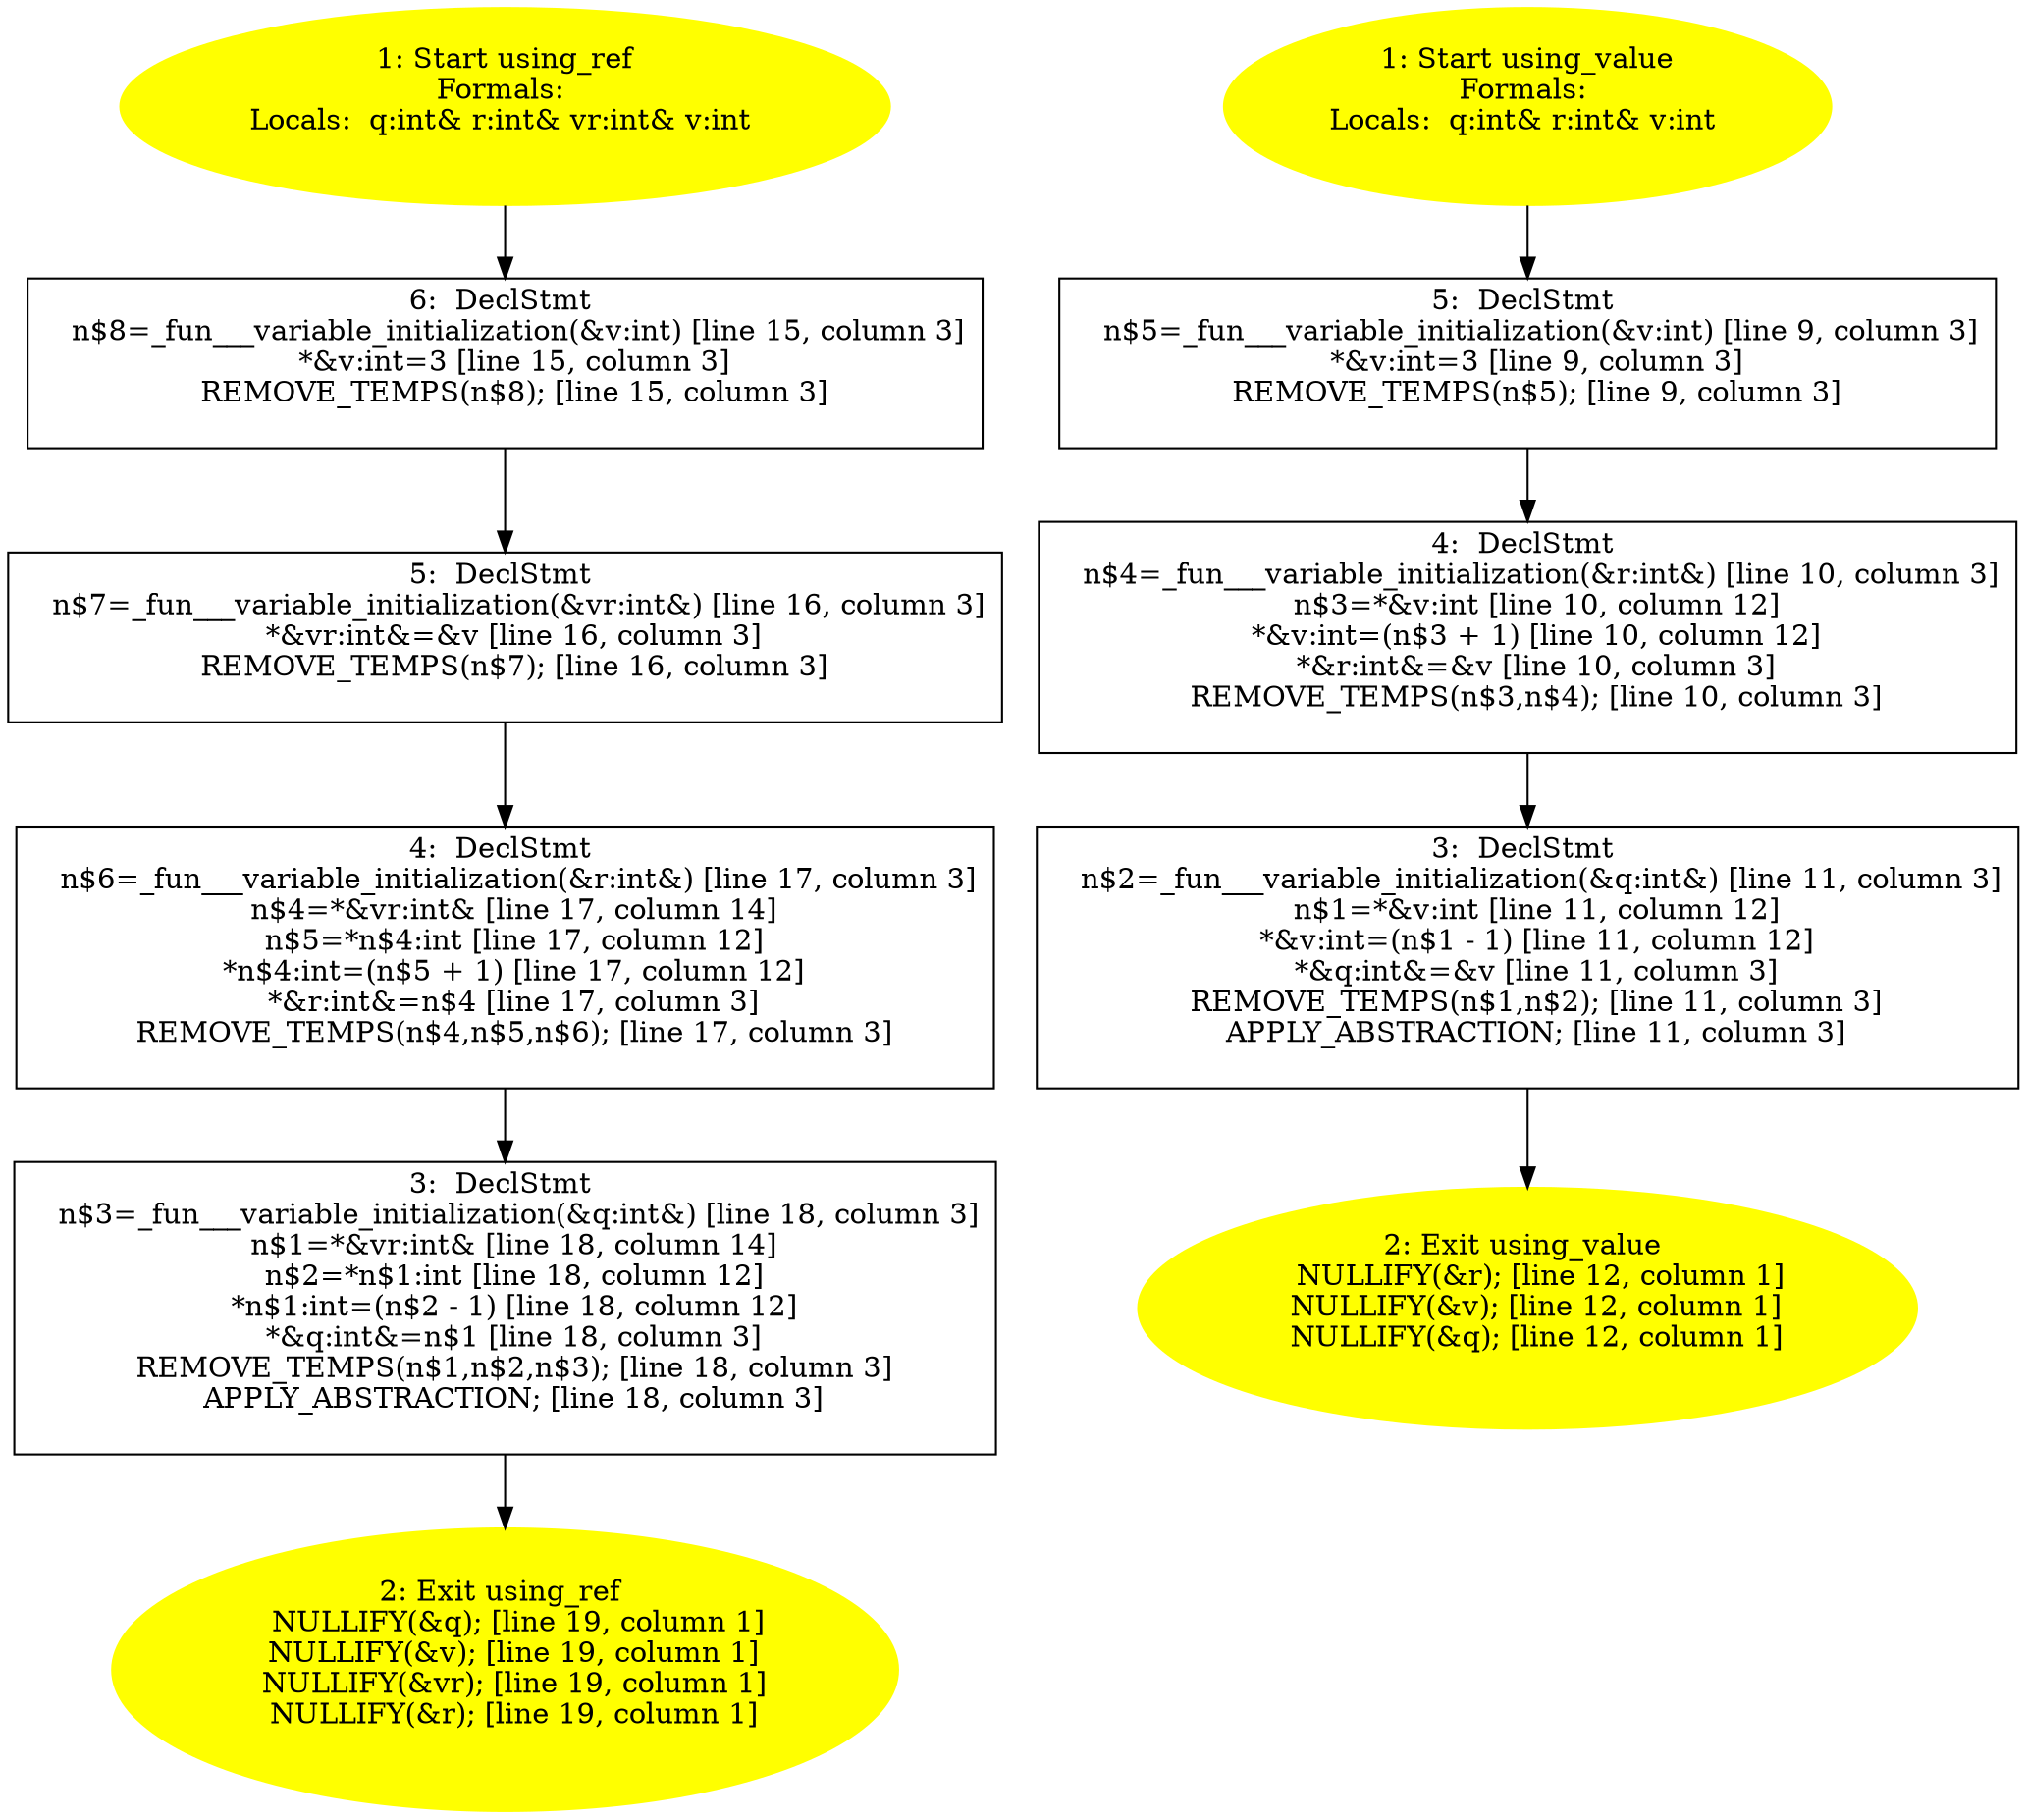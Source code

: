 /* @generated */
digraph cfg {
"using_ref#11585308534136333375.096010b8466cdacb12ca24c30d2a7334_1" [label="1: Start using_ref\nFormals: \nLocals:  q:int& r:int& vr:int& v:int \n  " color=yellow style=filled]
	

	 "using_ref#11585308534136333375.096010b8466cdacb12ca24c30d2a7334_1" -> "using_ref#11585308534136333375.096010b8466cdacb12ca24c30d2a7334_6" ;
"using_ref#11585308534136333375.096010b8466cdacb12ca24c30d2a7334_2" [label="2: Exit using_ref \n   NULLIFY(&q); [line 19, column 1]\n  NULLIFY(&v); [line 19, column 1]\n  NULLIFY(&vr); [line 19, column 1]\n  NULLIFY(&r); [line 19, column 1]\n " color=yellow style=filled]
	

"using_ref#11585308534136333375.096010b8466cdacb12ca24c30d2a7334_3" [label="3:  DeclStmt \n   n$3=_fun___variable_initialization(&q:int&) [line 18, column 3]\n  n$1=*&vr:int& [line 18, column 14]\n  n$2=*n$1:int [line 18, column 12]\n  *n$1:int=(n$2 - 1) [line 18, column 12]\n  *&q:int&=n$1 [line 18, column 3]\n  REMOVE_TEMPS(n$1,n$2,n$3); [line 18, column 3]\n  APPLY_ABSTRACTION; [line 18, column 3]\n " shape="box"]
	

	 "using_ref#11585308534136333375.096010b8466cdacb12ca24c30d2a7334_3" -> "using_ref#11585308534136333375.096010b8466cdacb12ca24c30d2a7334_2" ;
"using_ref#11585308534136333375.096010b8466cdacb12ca24c30d2a7334_4" [label="4:  DeclStmt \n   n$6=_fun___variable_initialization(&r:int&) [line 17, column 3]\n  n$4=*&vr:int& [line 17, column 14]\n  n$5=*n$4:int [line 17, column 12]\n  *n$4:int=(n$5 + 1) [line 17, column 12]\n  *&r:int&=n$4 [line 17, column 3]\n  REMOVE_TEMPS(n$4,n$5,n$6); [line 17, column 3]\n " shape="box"]
	

	 "using_ref#11585308534136333375.096010b8466cdacb12ca24c30d2a7334_4" -> "using_ref#11585308534136333375.096010b8466cdacb12ca24c30d2a7334_3" ;
"using_ref#11585308534136333375.096010b8466cdacb12ca24c30d2a7334_5" [label="5:  DeclStmt \n   n$7=_fun___variable_initialization(&vr:int&) [line 16, column 3]\n  *&vr:int&=&v [line 16, column 3]\n  REMOVE_TEMPS(n$7); [line 16, column 3]\n " shape="box"]
	

	 "using_ref#11585308534136333375.096010b8466cdacb12ca24c30d2a7334_5" -> "using_ref#11585308534136333375.096010b8466cdacb12ca24c30d2a7334_4" ;
"using_ref#11585308534136333375.096010b8466cdacb12ca24c30d2a7334_6" [label="6:  DeclStmt \n   n$8=_fun___variable_initialization(&v:int) [line 15, column 3]\n  *&v:int=3 [line 15, column 3]\n  REMOVE_TEMPS(n$8); [line 15, column 3]\n " shape="box"]
	

	 "using_ref#11585308534136333375.096010b8466cdacb12ca24c30d2a7334_6" -> "using_ref#11585308534136333375.096010b8466cdacb12ca24c30d2a7334_5" ;
"using_value#13692921440907975250.fad67099f85ea68eb3281c85bd0ca170_1" [label="1: Start using_value\nFormals: \nLocals:  q:int& r:int& v:int \n  " color=yellow style=filled]
	

	 "using_value#13692921440907975250.fad67099f85ea68eb3281c85bd0ca170_1" -> "using_value#13692921440907975250.fad67099f85ea68eb3281c85bd0ca170_5" ;
"using_value#13692921440907975250.fad67099f85ea68eb3281c85bd0ca170_2" [label="2: Exit using_value \n   NULLIFY(&r); [line 12, column 1]\n  NULLIFY(&v); [line 12, column 1]\n  NULLIFY(&q); [line 12, column 1]\n " color=yellow style=filled]
	

"using_value#13692921440907975250.fad67099f85ea68eb3281c85bd0ca170_3" [label="3:  DeclStmt \n   n$2=_fun___variable_initialization(&q:int&) [line 11, column 3]\n  n$1=*&v:int [line 11, column 12]\n  *&v:int=(n$1 - 1) [line 11, column 12]\n  *&q:int&=&v [line 11, column 3]\n  REMOVE_TEMPS(n$1,n$2); [line 11, column 3]\n  APPLY_ABSTRACTION; [line 11, column 3]\n " shape="box"]
	

	 "using_value#13692921440907975250.fad67099f85ea68eb3281c85bd0ca170_3" -> "using_value#13692921440907975250.fad67099f85ea68eb3281c85bd0ca170_2" ;
"using_value#13692921440907975250.fad67099f85ea68eb3281c85bd0ca170_4" [label="4:  DeclStmt \n   n$4=_fun___variable_initialization(&r:int&) [line 10, column 3]\n  n$3=*&v:int [line 10, column 12]\n  *&v:int=(n$3 + 1) [line 10, column 12]\n  *&r:int&=&v [line 10, column 3]\n  REMOVE_TEMPS(n$3,n$4); [line 10, column 3]\n " shape="box"]
	

	 "using_value#13692921440907975250.fad67099f85ea68eb3281c85bd0ca170_4" -> "using_value#13692921440907975250.fad67099f85ea68eb3281c85bd0ca170_3" ;
"using_value#13692921440907975250.fad67099f85ea68eb3281c85bd0ca170_5" [label="5:  DeclStmt \n   n$5=_fun___variable_initialization(&v:int) [line 9, column 3]\n  *&v:int=3 [line 9, column 3]\n  REMOVE_TEMPS(n$5); [line 9, column 3]\n " shape="box"]
	

	 "using_value#13692921440907975250.fad67099f85ea68eb3281c85bd0ca170_5" -> "using_value#13692921440907975250.fad67099f85ea68eb3281c85bd0ca170_4" ;
}
